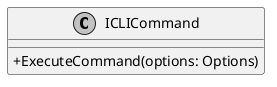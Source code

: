 @startuml ICLICommand
skinparam monochrome true
skinparam classAttributeIconSize 0

class ICLICommand {
    + ExecuteCommand(options: Options)
}

@enduml